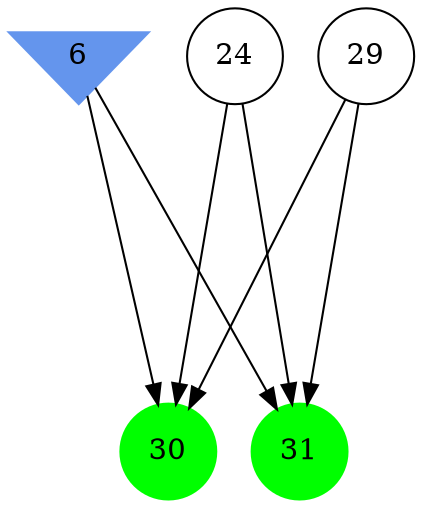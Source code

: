 digraph brain {
	ranksep=2.0;
	6 [shape=invtriangle,style=filled,color=cornflowerblue];
	24 [shape=circle,color=black];
	29 [shape=circle,color=black];
	30 [shape=circle,style=filled,color=green];
	31 [shape=circle,style=filled,color=green];
	6	->	31;
	6	->	30;
	29	->	31;
	29	->	30;
	24	->	31;
	24	->	30;
	{ rank=same; 6; }
	{ rank=same; 24; 29; }
	{ rank=same; 30; 31; }
}
